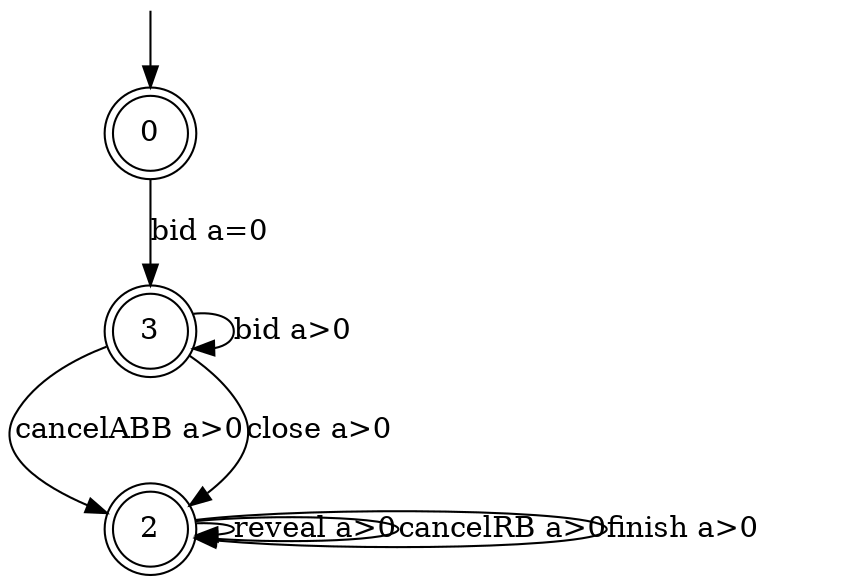 digraph g {

	s0 [shape="doublecircle" label="0"];
	s2 [shape="doublecircle" label="2"];
	s3 [shape="doublecircle" label="3"];
	s0 -> s3 [label="bid a=0"];
	s2 -> s2 [label="reveal a>0"];
	s2 -> s2 [label="cancelRB a>0"];
	s2 -> s2 [label="finish a>0"];
	s3 -> s2 [label="cancelABB a>0"];
	s3 -> s3 [label="bid a>0"];
	s3 -> s2 [label="close a>0"];

__start0 [label="" shape="none" width="0" height="0"];
__start0 -> s0;

}
